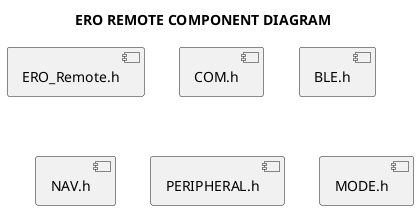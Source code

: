 @startuml

title ERO REMOTE COMPONENT DIAGRAM

component "ERO_Remote.h" as ero_h
component "COM.h" as com_h
component "BLE.h" as ble_h
component "NAV.h" as nav_h
component "PERIPHERAL.h" as peri_h
component "MODE.h" as mode_h

@enduml